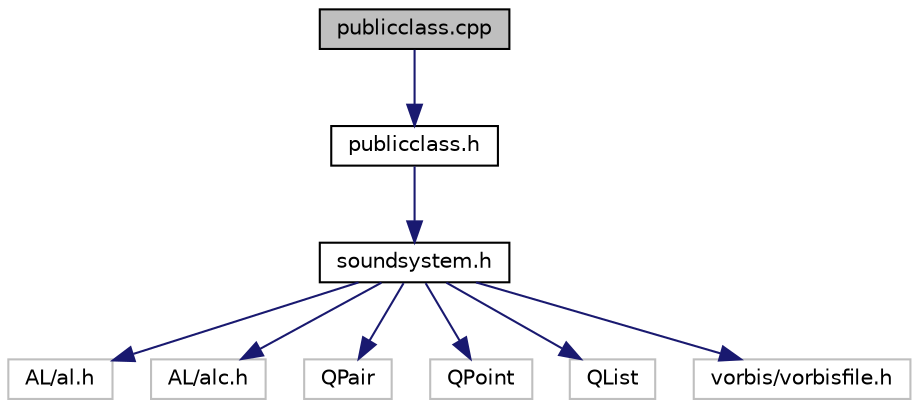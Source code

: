 digraph G
{
  edge [fontname="Helvetica",fontsize="10",labelfontname="Helvetica",labelfontsize="10"];
  node [fontname="Helvetica",fontsize="10",shape=record];
  Node1 [label="publicclass.cpp",height=0.2,width=0.4,color="black", fillcolor="grey75", style="filled" fontcolor="black"];
  Node1 -> Node2 [color="midnightblue",fontsize="10",style="solid",fontname="Helvetica"];
  Node2 [label="publicclass.h",height=0.2,width=0.4,color="black", fillcolor="white", style="filled",URL="$publicclass_8h.html"];
  Node2 -> Node3 [color="midnightblue",fontsize="10",style="solid",fontname="Helvetica"];
  Node3 [label="soundsystem.h",height=0.2,width=0.4,color="black", fillcolor="white", style="filled",URL="$soundsystem_8h.html"];
  Node3 -> Node4 [color="midnightblue",fontsize="10",style="solid",fontname="Helvetica"];
  Node4 [label="AL/al.h",height=0.2,width=0.4,color="grey75", fillcolor="white", style="filled"];
  Node3 -> Node5 [color="midnightblue",fontsize="10",style="solid",fontname="Helvetica"];
  Node5 [label="AL/alc.h",height=0.2,width=0.4,color="grey75", fillcolor="white", style="filled"];
  Node3 -> Node6 [color="midnightblue",fontsize="10",style="solid",fontname="Helvetica"];
  Node6 [label="QPair",height=0.2,width=0.4,color="grey75", fillcolor="white", style="filled"];
  Node3 -> Node7 [color="midnightblue",fontsize="10",style="solid",fontname="Helvetica"];
  Node7 [label="QPoint",height=0.2,width=0.4,color="grey75", fillcolor="white", style="filled"];
  Node3 -> Node8 [color="midnightblue",fontsize="10",style="solid",fontname="Helvetica"];
  Node8 [label="QList",height=0.2,width=0.4,color="grey75", fillcolor="white", style="filled"];
  Node3 -> Node9 [color="midnightblue",fontsize="10",style="solid",fontname="Helvetica"];
  Node9 [label="vorbis/vorbisfile.h",height=0.2,width=0.4,color="grey75", fillcolor="white", style="filled"];
}
